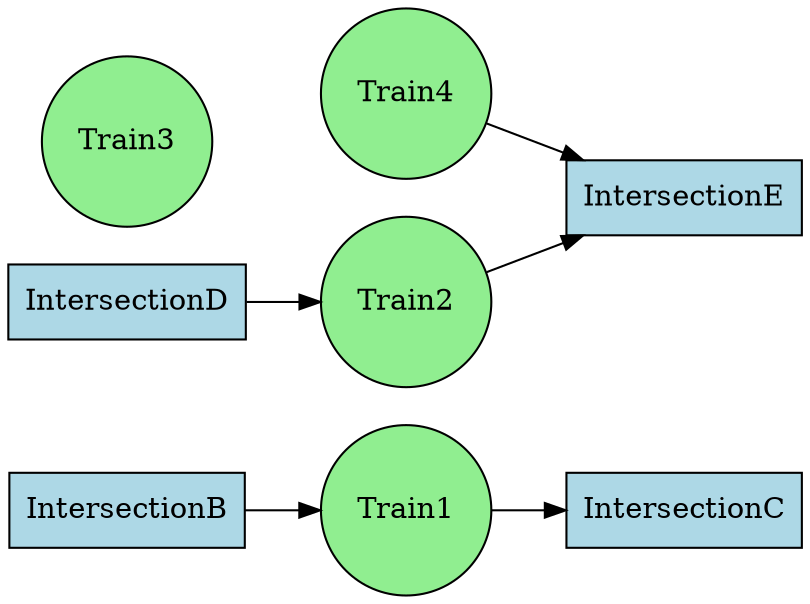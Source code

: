 digraph RAG {
  rankdir=LR;
  node [shape=rectangle, style=filled, fillcolor=lightblue];
  "Train1" [shape=circle, fillcolor=lightgreen];
  "IntersectionB" -> "Train1";
  "Train1" -> "IntersectionC";
  "Train2" [shape=circle, fillcolor=lightgreen];
  "IntersectionD" -> "Train2";
  "Train2" -> "IntersectionE";
  "Train3" [shape=circle, fillcolor=lightgreen];
  "Train4" [shape=circle, fillcolor=lightgreen];
  "Train4" -> "IntersectionE";
}
